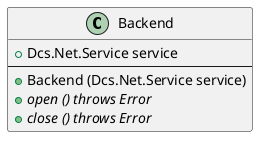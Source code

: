 /'
 '  UML include file for Backend interface
 '/

@startuml
class Backend {
    +Dcs.Net.Service service
    ----
    +Backend (Dcs.Net.Service service)
    +{abstract} open () throws Error
    +{abstract} close () throws Error
}
@enduml
